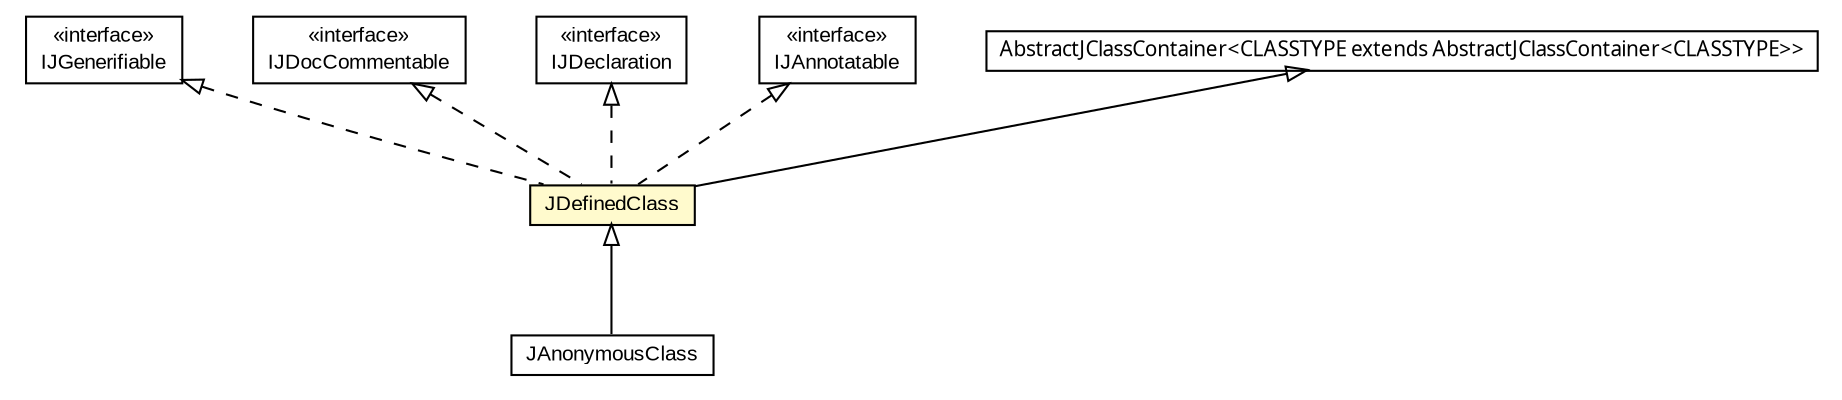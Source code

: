 #!/usr/local/bin/dot
#
# Class diagram 
# Generated by UMLGraph version 5.1 (http://www.umlgraph.org/)
#

digraph G {
	edge [fontname="arial",fontsize=10,labelfontname="arial",labelfontsize=10];
	node [fontname="arial",fontsize=10,shape=plaintext];
	nodesep=0.25;
	ranksep=0.5;
	// com.helger.jcodemodel.JDefinedClass
	c6337 [label=<<table title="com.helger.jcodemodel.JDefinedClass" border="0" cellborder="1" cellspacing="0" cellpadding="2" port="p" bgcolor="lemonChiffon" href="./JDefinedClass.html">
		<tr><td><table border="0" cellspacing="0" cellpadding="1">
<tr><td align="center" balign="center"> JDefinedClass </td></tr>
		</table></td></tr>
		</table>>, fontname="arial", fontcolor="black", fontsize=10.0];
	// com.helger.jcodemodel.JAnonymousClass
	c6357 [label=<<table title="com.helger.jcodemodel.JAnonymousClass" border="0" cellborder="1" cellspacing="0" cellpadding="2" port="p" href="./JAnonymousClass.html">
		<tr><td><table border="0" cellspacing="0" cellpadding="1">
<tr><td align="center" balign="center"> JAnonymousClass </td></tr>
		</table></td></tr>
		</table>>, fontname="arial", fontcolor="black", fontsize=10.0];
	// com.helger.jcodemodel.IJGenerifiable
	c6364 [label=<<table title="com.helger.jcodemodel.IJGenerifiable" border="0" cellborder="1" cellspacing="0" cellpadding="2" port="p" href="./IJGenerifiable.html">
		<tr><td><table border="0" cellspacing="0" cellpadding="1">
<tr><td align="center" balign="center"> &#171;interface&#187; </td></tr>
<tr><td align="center" balign="center"> IJGenerifiable </td></tr>
		</table></td></tr>
		</table>>, fontname="arial", fontcolor="black", fontsize=10.0];
	// com.helger.jcodemodel.IJDocCommentable
	c6368 [label=<<table title="com.helger.jcodemodel.IJDocCommentable" border="0" cellborder="1" cellspacing="0" cellpadding="2" port="p" href="./IJDocCommentable.html">
		<tr><td><table border="0" cellspacing="0" cellpadding="1">
<tr><td align="center" balign="center"> &#171;interface&#187; </td></tr>
<tr><td align="center" balign="center"> IJDocCommentable </td></tr>
		</table></td></tr>
		</table>>, fontname="arial", fontcolor="black", fontsize=10.0];
	// com.helger.jcodemodel.IJDeclaration
	c6369 [label=<<table title="com.helger.jcodemodel.IJDeclaration" border="0" cellborder="1" cellspacing="0" cellpadding="2" port="p" href="./IJDeclaration.html">
		<tr><td><table border="0" cellspacing="0" cellpadding="1">
<tr><td align="center" balign="center"> &#171;interface&#187; </td></tr>
<tr><td align="center" balign="center"> IJDeclaration </td></tr>
		</table></td></tr>
		</table>>, fontname="arial", fontcolor="black", fontsize=10.0];
	// com.helger.jcodemodel.IJAnnotatable
	c6373 [label=<<table title="com.helger.jcodemodel.IJAnnotatable" border="0" cellborder="1" cellspacing="0" cellpadding="2" port="p" href="./IJAnnotatable.html">
		<tr><td><table border="0" cellspacing="0" cellpadding="1">
<tr><td align="center" balign="center"> &#171;interface&#187; </td></tr>
<tr><td align="center" balign="center"> IJAnnotatable </td></tr>
		</table></td></tr>
		</table>>, fontname="arial", fontcolor="black", fontsize=10.0];
	// com.helger.jcodemodel.AbstractJClassContainer<CLASSTYPE extends com.helger.jcodemodel.AbstractJClassContainer<CLASSTYPE>>
	c6380 [label=<<table title="com.helger.jcodemodel.AbstractJClassContainer" border="0" cellborder="1" cellspacing="0" cellpadding="2" port="p" href="./AbstractJClassContainer.html">
		<tr><td><table border="0" cellspacing="0" cellpadding="1">
<tr><td align="center" balign="center"><font face="ariali"> AbstractJClassContainer&lt;CLASSTYPE extends AbstractJClassContainer&lt;CLASSTYPE&gt;&gt; </font></td></tr>
		</table></td></tr>
		</table>>, fontname="arial", fontcolor="black", fontsize=10.0];
	//com.helger.jcodemodel.JDefinedClass extends com.helger.jcodemodel.AbstractJClassContainer<com.helger.jcodemodel.JDefinedClass>
	c6380:p -> c6337:p [dir=back,arrowtail=empty];
	//com.helger.jcodemodel.JDefinedClass implements com.helger.jcodemodel.IJDeclaration
	c6369:p -> c6337:p [dir=back,arrowtail=empty,style=dashed];
	//com.helger.jcodemodel.JDefinedClass implements com.helger.jcodemodel.IJGenerifiable
	c6364:p -> c6337:p [dir=back,arrowtail=empty,style=dashed];
	//com.helger.jcodemodel.JDefinedClass implements com.helger.jcodemodel.IJAnnotatable
	c6373:p -> c6337:p [dir=back,arrowtail=empty,style=dashed];
	//com.helger.jcodemodel.JDefinedClass implements com.helger.jcodemodel.IJDocCommentable
	c6368:p -> c6337:p [dir=back,arrowtail=empty,style=dashed];
	//com.helger.jcodemodel.JAnonymousClass extends com.helger.jcodemodel.JDefinedClass
	c6337:p -> c6357:p [dir=back,arrowtail=empty];
}

